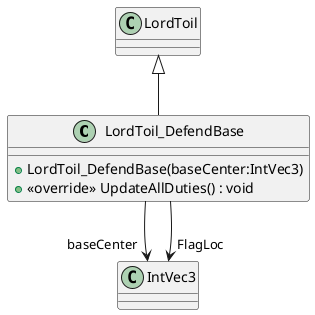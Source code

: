 @startuml
class LordToil_DefendBase {
    + LordToil_DefendBase(baseCenter:IntVec3)
    + <<override>> UpdateAllDuties() : void
}
LordToil <|-- LordToil_DefendBase
LordToil_DefendBase --> "baseCenter" IntVec3
LordToil_DefendBase --> "FlagLoc" IntVec3
@enduml
